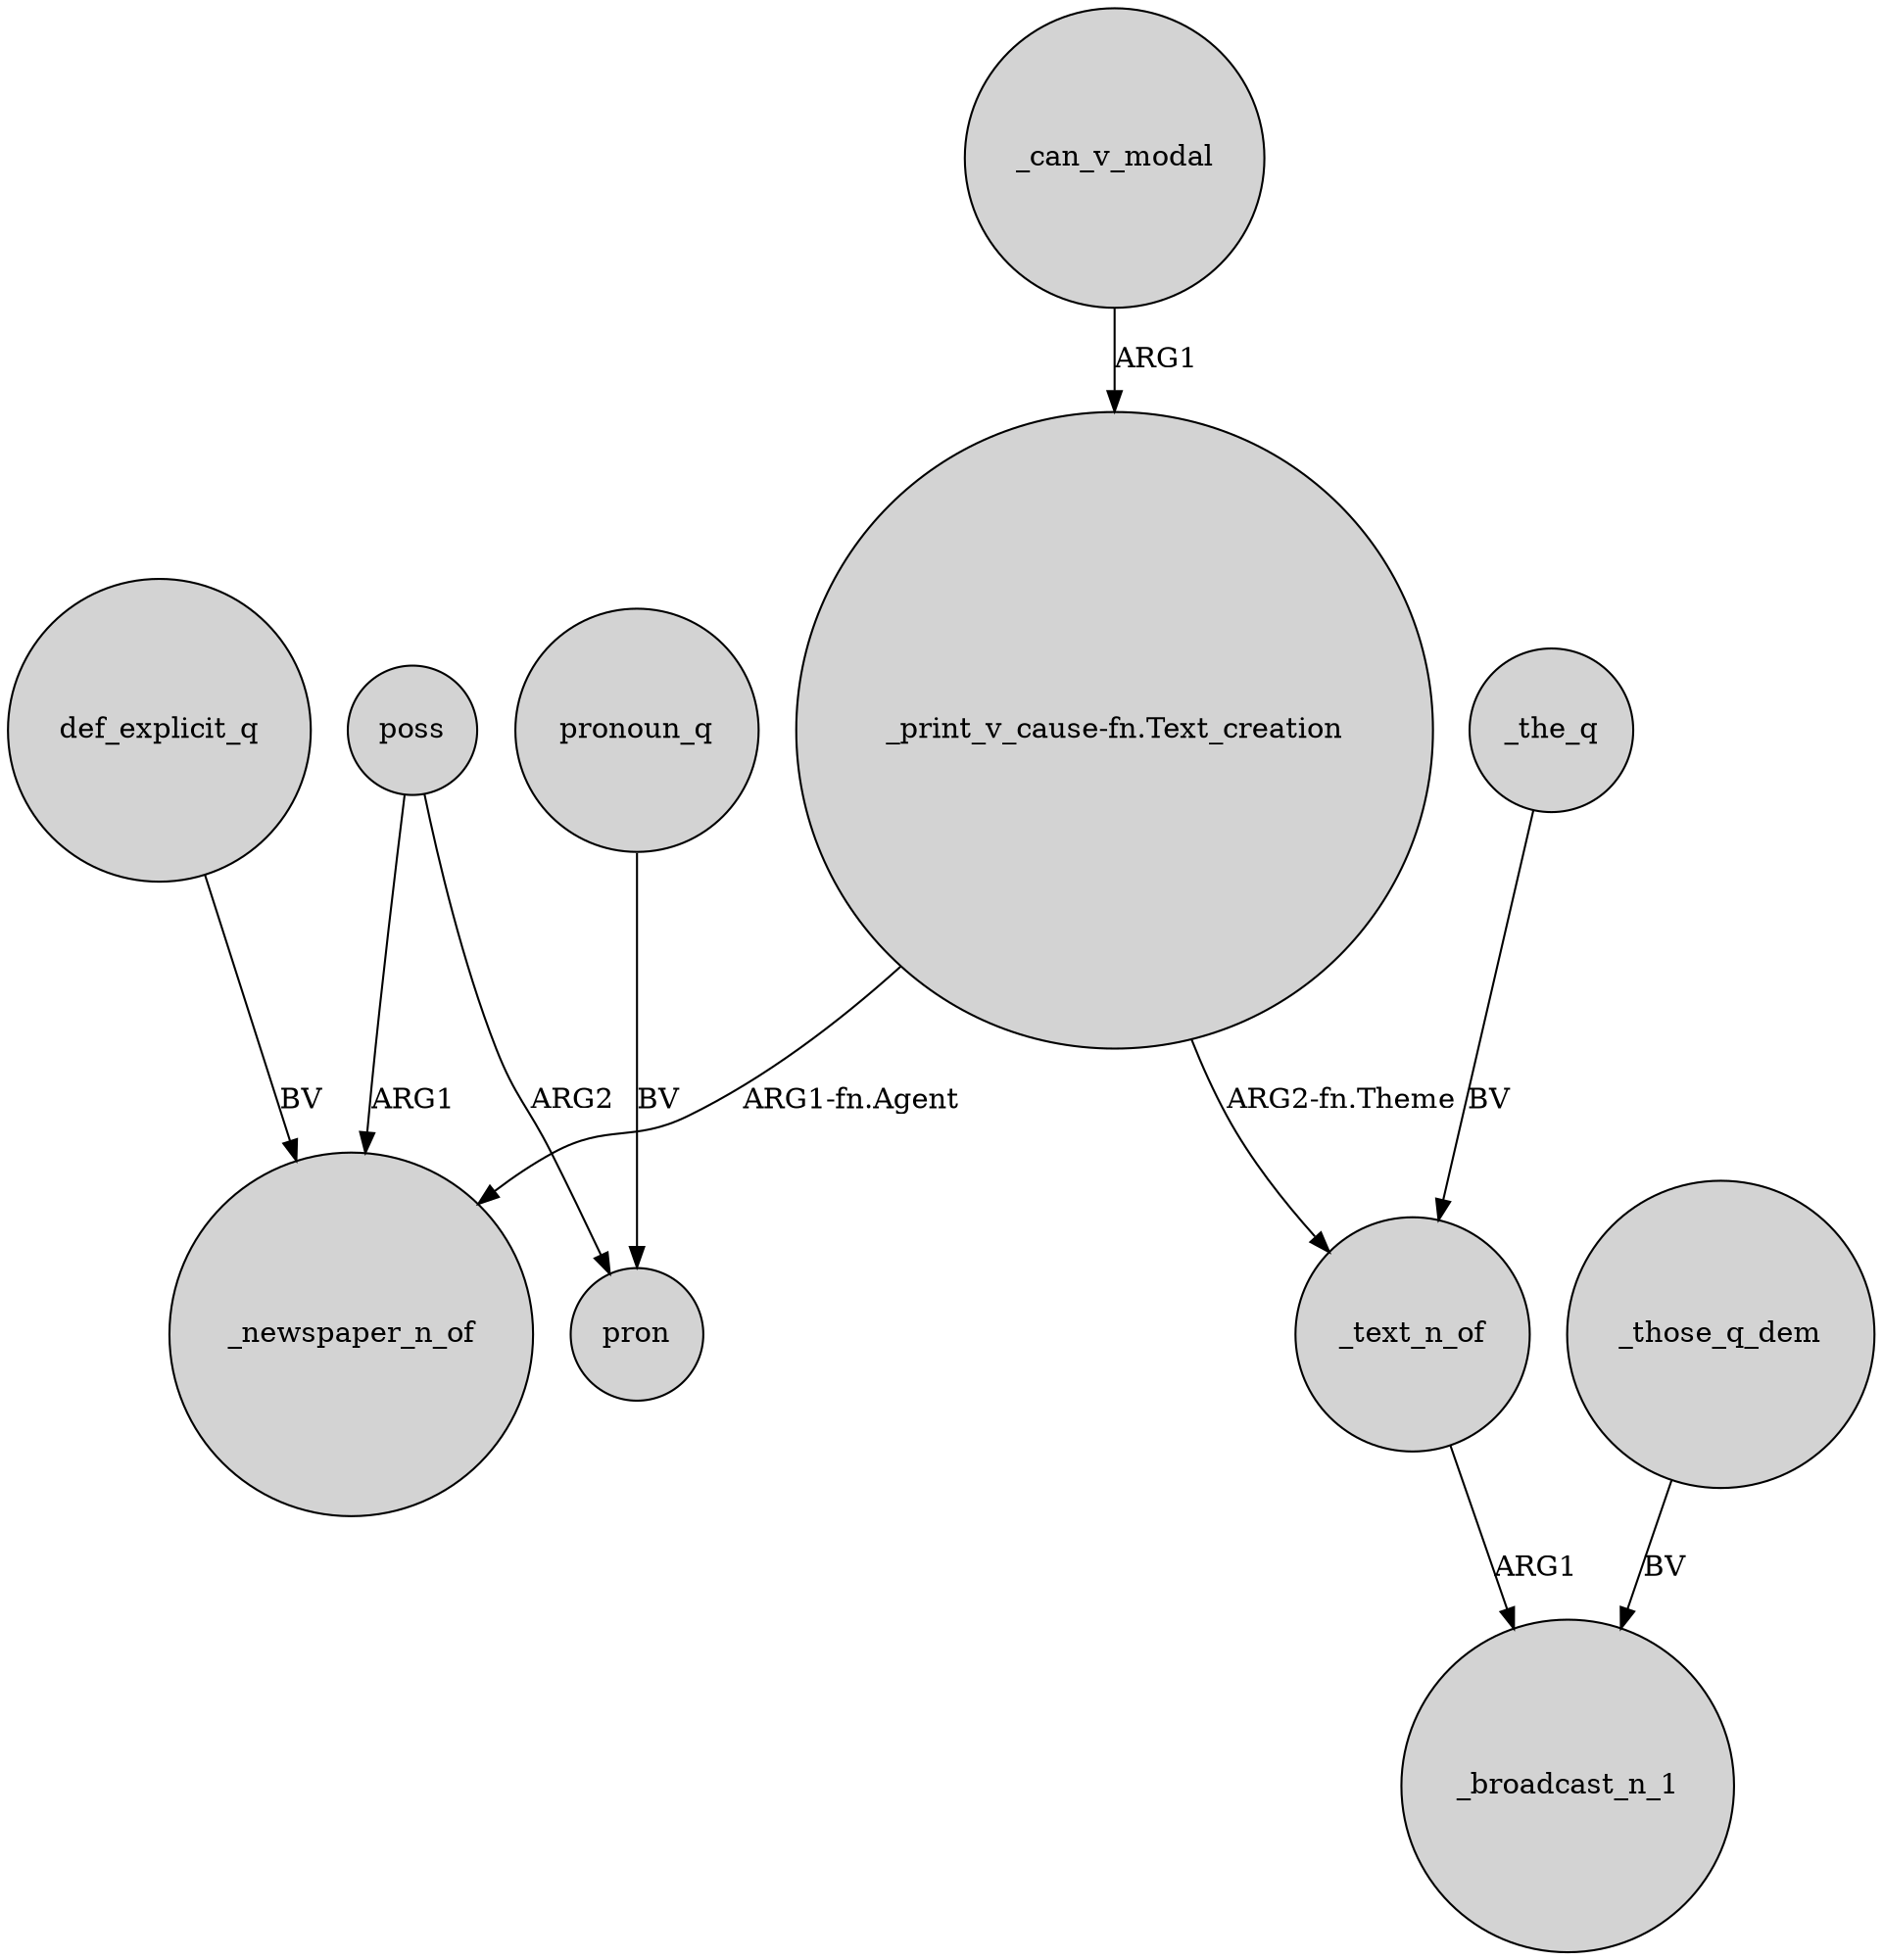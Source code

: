 digraph {
	node [shape=circle style=filled]
	def_explicit_q -> _newspaper_n_of [label=BV]
	_text_n_of -> _broadcast_n_1 [label=ARG1]
	_the_q -> _text_n_of [label=BV]
	poss -> _newspaper_n_of [label=ARG1]
	poss -> pron [label=ARG2]
	"_print_v_cause-fn.Text_creation" -> _text_n_of [label="ARG2-fn.Theme"]
	_those_q_dem -> _broadcast_n_1 [label=BV]
	_can_v_modal -> "_print_v_cause-fn.Text_creation" [label=ARG1]
	"_print_v_cause-fn.Text_creation" -> _newspaper_n_of [label="ARG1-fn.Agent"]
	pronoun_q -> pron [label=BV]
}

